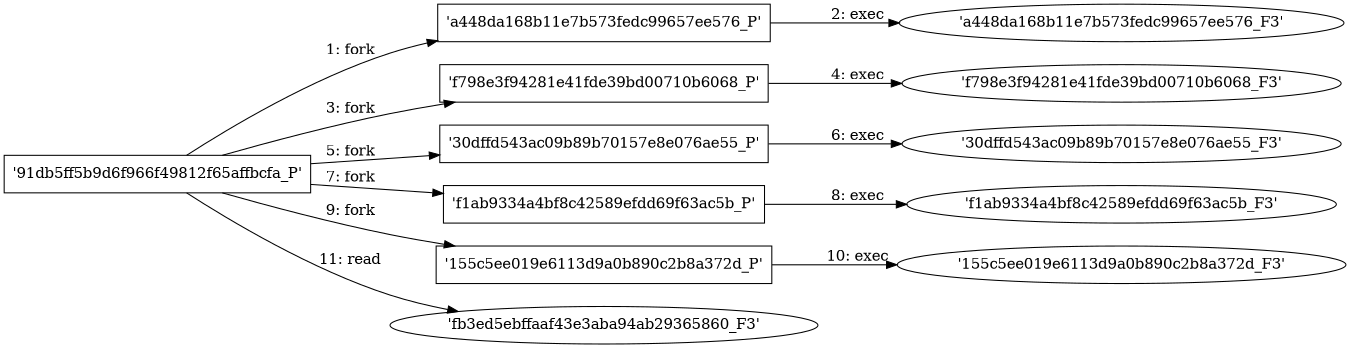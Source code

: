 digraph "D:\Learning\Paper\apt\基于CTI的攻击预警\Dataset\攻击图\ASGfromALLCTI\This Holiday Season - Buy One IoT Device, Get Free CVEs.dot" {
rankdir="LR"
size="9"
fixedsize="false"
splines="true"
nodesep=0.3
ranksep=0
fontsize=10
overlap="scalexy"
engine= "neato"
	"'91db5ff5b9d6f966f49812f65affbcfa_P'" [node_type=Process shape=box]
	"'a448da168b11e7b573fedc99657ee576_P'" [node_type=Process shape=box]
	"'91db5ff5b9d6f966f49812f65affbcfa_P'" -> "'a448da168b11e7b573fedc99657ee576_P'" [label="1: fork"]
	"'a448da168b11e7b573fedc99657ee576_P'" [node_type=Process shape=box]
	"'a448da168b11e7b573fedc99657ee576_F3'" [node_type=File shape=ellipse]
	"'a448da168b11e7b573fedc99657ee576_P'" -> "'a448da168b11e7b573fedc99657ee576_F3'" [label="2: exec"]
	"'91db5ff5b9d6f966f49812f65affbcfa_P'" [node_type=Process shape=box]
	"'f798e3f94281e41fde39bd00710b6068_P'" [node_type=Process shape=box]
	"'91db5ff5b9d6f966f49812f65affbcfa_P'" -> "'f798e3f94281e41fde39bd00710b6068_P'" [label="3: fork"]
	"'f798e3f94281e41fde39bd00710b6068_P'" [node_type=Process shape=box]
	"'f798e3f94281e41fde39bd00710b6068_F3'" [node_type=File shape=ellipse]
	"'f798e3f94281e41fde39bd00710b6068_P'" -> "'f798e3f94281e41fde39bd00710b6068_F3'" [label="4: exec"]
	"'91db5ff5b9d6f966f49812f65affbcfa_P'" [node_type=Process shape=box]
	"'30dffd543ac09b89b70157e8e076ae55_P'" [node_type=Process shape=box]
	"'91db5ff5b9d6f966f49812f65affbcfa_P'" -> "'30dffd543ac09b89b70157e8e076ae55_P'" [label="5: fork"]
	"'30dffd543ac09b89b70157e8e076ae55_P'" [node_type=Process shape=box]
	"'30dffd543ac09b89b70157e8e076ae55_F3'" [node_type=File shape=ellipse]
	"'30dffd543ac09b89b70157e8e076ae55_P'" -> "'30dffd543ac09b89b70157e8e076ae55_F3'" [label="6: exec"]
	"'91db5ff5b9d6f966f49812f65affbcfa_P'" [node_type=Process shape=box]
	"'f1ab9334a4bf8c42589efdd69f63ac5b_P'" [node_type=Process shape=box]
	"'91db5ff5b9d6f966f49812f65affbcfa_P'" -> "'f1ab9334a4bf8c42589efdd69f63ac5b_P'" [label="7: fork"]
	"'f1ab9334a4bf8c42589efdd69f63ac5b_P'" [node_type=Process shape=box]
	"'f1ab9334a4bf8c42589efdd69f63ac5b_F3'" [node_type=File shape=ellipse]
	"'f1ab9334a4bf8c42589efdd69f63ac5b_P'" -> "'f1ab9334a4bf8c42589efdd69f63ac5b_F3'" [label="8: exec"]
	"'91db5ff5b9d6f966f49812f65affbcfa_P'" [node_type=Process shape=box]
	"'155c5ee019e6113d9a0b890c2b8a372d_P'" [node_type=Process shape=box]
	"'91db5ff5b9d6f966f49812f65affbcfa_P'" -> "'155c5ee019e6113d9a0b890c2b8a372d_P'" [label="9: fork"]
	"'155c5ee019e6113d9a0b890c2b8a372d_P'" [node_type=Process shape=box]
	"'155c5ee019e6113d9a0b890c2b8a372d_F3'" [node_type=File shape=ellipse]
	"'155c5ee019e6113d9a0b890c2b8a372d_P'" -> "'155c5ee019e6113d9a0b890c2b8a372d_F3'" [label="10: exec"]
	"'fb3ed5ebffaaf43e3aba94ab29365860_F3'" [node_type=file shape=ellipse]
	"'91db5ff5b9d6f966f49812f65affbcfa_P'" [node_type=Process shape=box]
	"'91db5ff5b9d6f966f49812f65affbcfa_P'" -> "'fb3ed5ebffaaf43e3aba94ab29365860_F3'" [label="11: read"]
}
